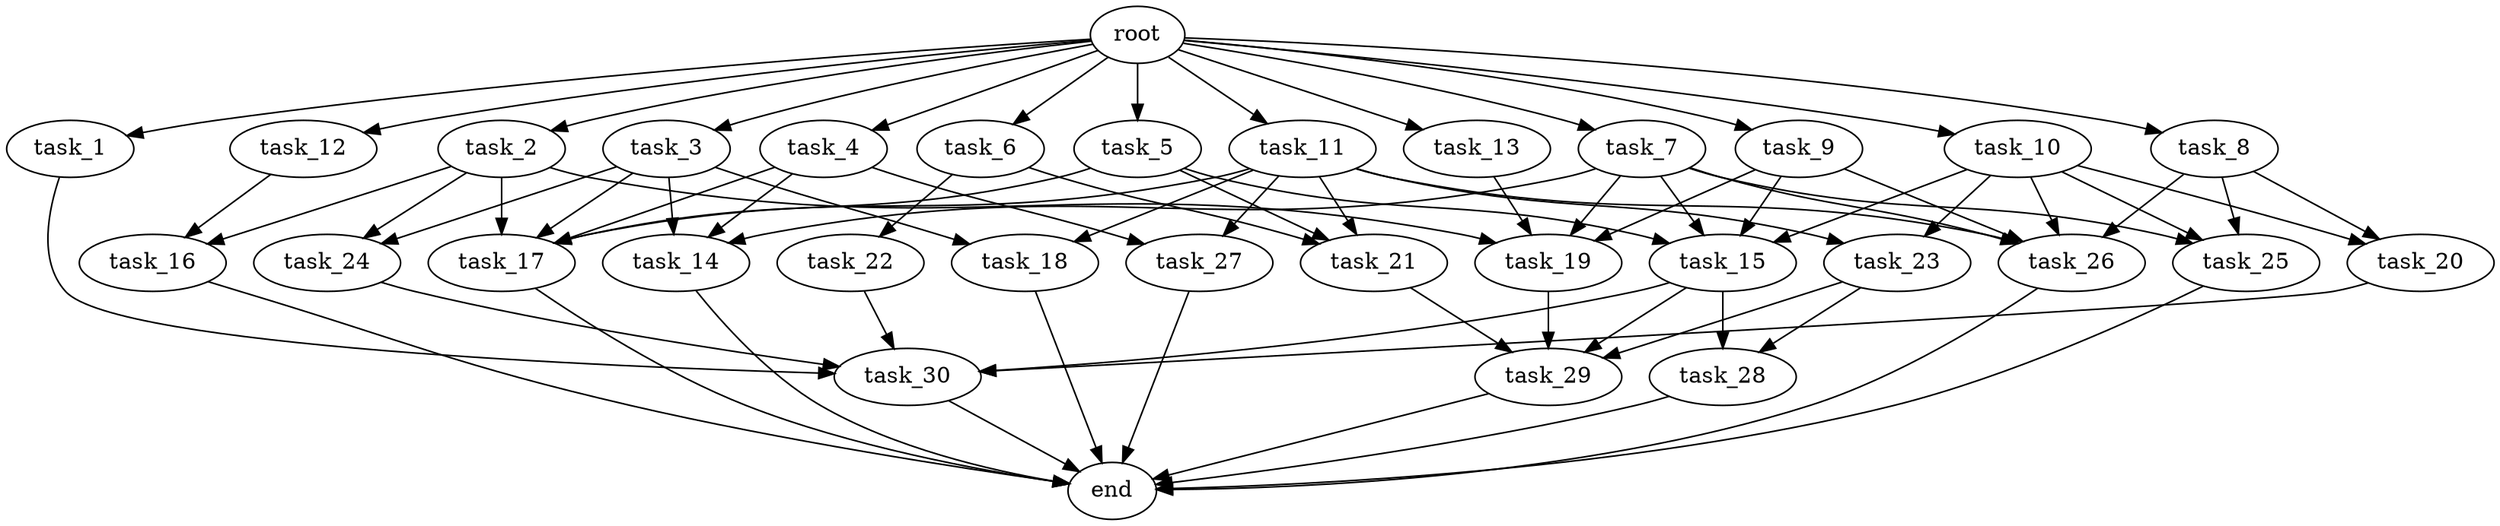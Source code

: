 digraph G {
  root [size="0.000000e+00"];
  task_1 [size="1.501747e+10"];
  task_2 [size="8.688317e+10"];
  task_3 [size="1.789489e+10"];
  task_4 [size="7.120763e+10"];
  task_5 [size="4.196397e+10"];
  task_6 [size="3.095874e+10"];
  task_7 [size="7.686536e+10"];
  task_8 [size="4.463136e+10"];
  task_9 [size="6.264902e+10"];
  task_10 [size="1.176422e+10"];
  task_11 [size="1.316579e+10"];
  task_12 [size="2.029314e+10"];
  task_13 [size="6.225981e+10"];
  task_14 [size="2.531857e+10"];
  task_15 [size="4.586968e+10"];
  task_16 [size="8.554255e+10"];
  task_17 [size="5.435468e+10"];
  task_18 [size="5.849974e+08"];
  task_19 [size="8.827147e+10"];
  task_20 [size="2.379546e+10"];
  task_21 [size="5.889034e+10"];
  task_22 [size="4.757644e+10"];
  task_23 [size="4.102104e+10"];
  task_24 [size="7.949698e+09"];
  task_25 [size="6.001421e+10"];
  task_26 [size="2.447887e+10"];
  task_27 [size="5.473869e+10"];
  task_28 [size="6.198041e+10"];
  task_29 [size="5.575929e+10"];
  task_30 [size="8.252700e+10"];
  end [size="0.000000e+00"];

  root -> task_1 [size="1.000000e-12"];
  root -> task_2 [size="1.000000e-12"];
  root -> task_3 [size="1.000000e-12"];
  root -> task_4 [size="1.000000e-12"];
  root -> task_5 [size="1.000000e-12"];
  root -> task_6 [size="1.000000e-12"];
  root -> task_7 [size="1.000000e-12"];
  root -> task_8 [size="1.000000e-12"];
  root -> task_9 [size="1.000000e-12"];
  root -> task_10 [size="1.000000e-12"];
  root -> task_11 [size="1.000000e-12"];
  root -> task_12 [size="1.000000e-12"];
  root -> task_13 [size="1.000000e-12"];
  task_1 -> task_30 [size="1.650540e+08"];
  task_2 -> task_16 [size="4.277128e+08"];
  task_2 -> task_17 [size="1.087094e+08"];
  task_2 -> task_19 [size="2.206787e+08"];
  task_2 -> task_24 [size="3.974849e+07"];
  task_3 -> task_14 [size="8.439522e+07"];
  task_3 -> task_17 [size="1.087094e+08"];
  task_3 -> task_18 [size="2.924987e+06"];
  task_3 -> task_24 [size="3.974849e+07"];
  task_4 -> task_14 [size="8.439522e+07"];
  task_4 -> task_17 [size="1.087094e+08"];
  task_4 -> task_27 [size="2.736934e+08"];
  task_5 -> task_15 [size="1.146742e+08"];
  task_5 -> task_17 [size="1.087094e+08"];
  task_5 -> task_21 [size="1.963011e+08"];
  task_6 -> task_21 [size="1.963011e+08"];
  task_6 -> task_22 [size="4.757644e+08"];
  task_7 -> task_14 [size="8.439522e+07"];
  task_7 -> task_15 [size="1.146742e+08"];
  task_7 -> task_19 [size="2.206787e+08"];
  task_7 -> task_25 [size="2.000474e+08"];
  task_7 -> task_26 [size="4.895774e+07"];
  task_8 -> task_20 [size="1.189773e+08"];
  task_8 -> task_25 [size="2.000474e+08"];
  task_8 -> task_26 [size="4.895774e+07"];
  task_9 -> task_15 [size="1.146742e+08"];
  task_9 -> task_19 [size="2.206787e+08"];
  task_9 -> task_26 [size="4.895774e+07"];
  task_10 -> task_15 [size="1.146742e+08"];
  task_10 -> task_20 [size="1.189773e+08"];
  task_10 -> task_23 [size="2.051052e+08"];
  task_10 -> task_25 [size="2.000474e+08"];
  task_10 -> task_26 [size="4.895774e+07"];
  task_11 -> task_17 [size="1.087094e+08"];
  task_11 -> task_18 [size="2.924987e+06"];
  task_11 -> task_21 [size="1.963011e+08"];
  task_11 -> task_23 [size="2.051052e+08"];
  task_11 -> task_26 [size="4.895774e+07"];
  task_11 -> task_27 [size="2.736934e+08"];
  task_12 -> task_16 [size="4.277128e+08"];
  task_13 -> task_19 [size="2.206787e+08"];
  task_14 -> end [size="1.000000e-12"];
  task_15 -> task_28 [size="3.099020e+08"];
  task_15 -> task_29 [size="1.393982e+08"];
  task_15 -> task_30 [size="1.650540e+08"];
  task_16 -> end [size="1.000000e-12"];
  task_17 -> end [size="1.000000e-12"];
  task_18 -> end [size="1.000000e-12"];
  task_19 -> task_29 [size="1.393982e+08"];
  task_20 -> task_30 [size="1.650540e+08"];
  task_21 -> task_29 [size="1.393982e+08"];
  task_22 -> task_30 [size="1.650540e+08"];
  task_23 -> task_28 [size="3.099020e+08"];
  task_23 -> task_29 [size="1.393982e+08"];
  task_24 -> task_30 [size="1.650540e+08"];
  task_25 -> end [size="1.000000e-12"];
  task_26 -> end [size="1.000000e-12"];
  task_27 -> end [size="1.000000e-12"];
  task_28 -> end [size="1.000000e-12"];
  task_29 -> end [size="1.000000e-12"];
  task_30 -> end [size="1.000000e-12"];
}
